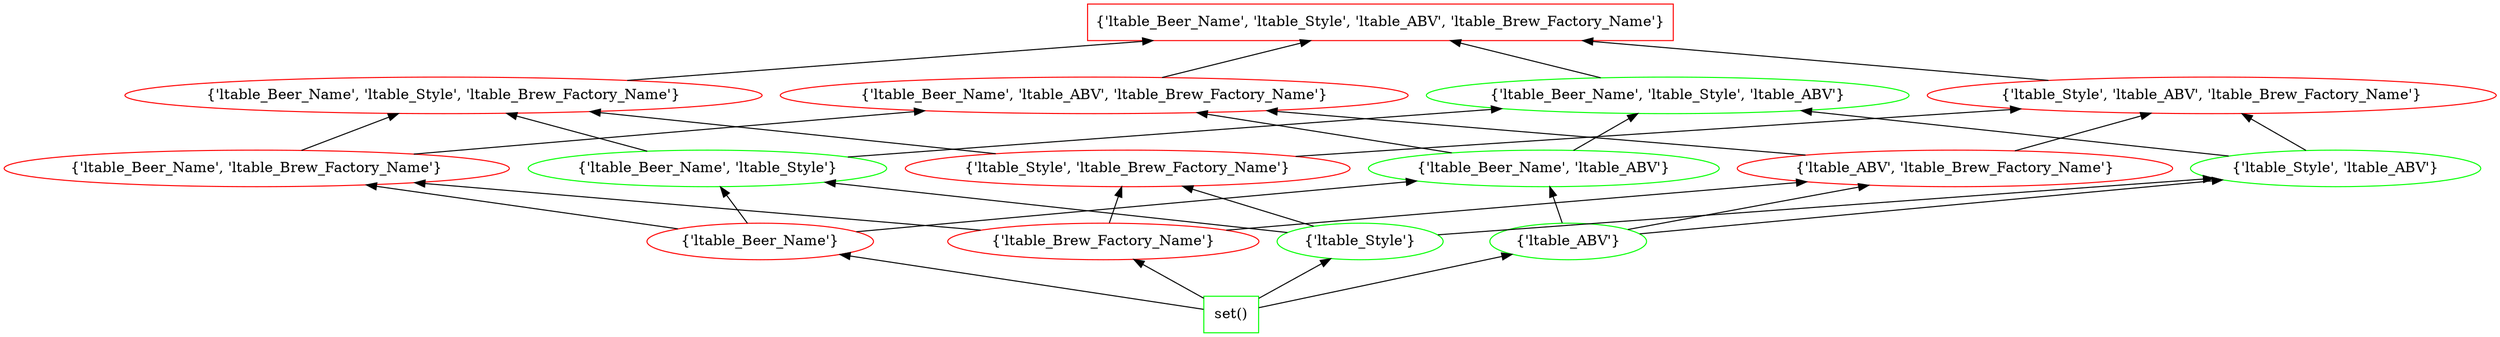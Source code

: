 digraph G {
splines="line"
rankdir=BT
"{'ltable_Beer_Name', 'ltable_Style', 'ltable_ABV', 'ltable_Brew_Factory_Name'}" [shape=box];
"set()" [shape=box];
"set()" [color=green];
"set()" -> "{'ltable_Beer_Name'}";
"set()" -> "{'ltable_Brew_Factory_Name'}";
"set()" -> "{'ltable_Style'}";
"set()" -> "{'ltable_ABV'}";
"{'ltable_Beer_Name'}" [color=red];
"{'ltable_Beer_Name'}" -> "{'ltable_Beer_Name', 'ltable_Brew_Factory_Name'}";
"{'ltable_Beer_Name'}" -> "{'ltable_Beer_Name', 'ltable_Style'}";
"{'ltable_Beer_Name'}" -> "{'ltable_Beer_Name', 'ltable_ABV'}";
"{'ltable_Brew_Factory_Name'}" [color=red];
"{'ltable_Brew_Factory_Name'}" -> "{'ltable_Beer_Name', 'ltable_Brew_Factory_Name'}";
"{'ltable_Brew_Factory_Name'}" -> "{'ltable_Style', 'ltable_Brew_Factory_Name'}";
"{'ltable_Brew_Factory_Name'}" -> "{'ltable_ABV', 'ltable_Brew_Factory_Name'}";
"{'ltable_Style'}" [color=green];
"{'ltable_Style'}" -> "{'ltable_Beer_Name', 'ltable_Style'}";
"{'ltable_Style'}" -> "{'ltable_Style', 'ltable_Brew_Factory_Name'}";
"{'ltable_Style'}" -> "{'ltable_Style', 'ltable_ABV'}";
"{'ltable_ABV'}" [color=green];
"{'ltable_ABV'}" -> "{'ltable_Beer_Name', 'ltable_ABV'}";
"{'ltable_ABV'}" -> "{'ltable_ABV', 'ltable_Brew_Factory_Name'}";
"{'ltable_ABV'}" -> "{'ltable_Style', 'ltable_ABV'}";
"{'ltable_Beer_Name', 'ltable_Brew_Factory_Name'}" [color=red];
"{'ltable_Beer_Name', 'ltable_Brew_Factory_Name'}" -> "{'ltable_Beer_Name', 'ltable_Style', 'ltable_Brew_Factory_Name'}";
"{'ltable_Beer_Name', 'ltable_Brew_Factory_Name'}" -> "{'ltable_Beer_Name', 'ltable_ABV', 'ltable_Brew_Factory_Name'}";
"{'ltable_Beer_Name', 'ltable_Style'}" [color=green];
"{'ltable_Beer_Name', 'ltable_Style'}" -> "{'ltable_Beer_Name', 'ltable_Style', 'ltable_Brew_Factory_Name'}";
"{'ltable_Beer_Name', 'ltable_Style'}" -> "{'ltable_Beer_Name', 'ltable_Style', 'ltable_ABV'}";
"{'ltable_Beer_Name', 'ltable_ABV'}" [color=green];
"{'ltable_Beer_Name', 'ltable_ABV'}" -> "{'ltable_Beer_Name', 'ltable_ABV', 'ltable_Brew_Factory_Name'}";
"{'ltable_Beer_Name', 'ltable_ABV'}" -> "{'ltable_Beer_Name', 'ltable_Style', 'ltable_ABV'}";
"{'ltable_Style', 'ltable_Brew_Factory_Name'}" [color=red];
"{'ltable_Style', 'ltable_Brew_Factory_Name'}" -> "{'ltable_Beer_Name', 'ltable_Style', 'ltable_Brew_Factory_Name'}";
"{'ltable_Style', 'ltable_Brew_Factory_Name'}" -> "{'ltable_Style', 'ltable_ABV', 'ltable_Brew_Factory_Name'}";
"{'ltable_ABV', 'ltable_Brew_Factory_Name'}" [color=red];
"{'ltable_ABV', 'ltable_Brew_Factory_Name'}" -> "{'ltable_Beer_Name', 'ltable_ABV', 'ltable_Brew_Factory_Name'}";
"{'ltable_ABV', 'ltable_Brew_Factory_Name'}" -> "{'ltable_Style', 'ltable_ABV', 'ltable_Brew_Factory_Name'}";
"{'ltable_Style', 'ltable_ABV'}" [color=green];
"{'ltable_Style', 'ltable_ABV'}" -> "{'ltable_Beer_Name', 'ltable_Style', 'ltable_ABV'}";
"{'ltable_Style', 'ltable_ABV'}" -> "{'ltable_Style', 'ltable_ABV', 'ltable_Brew_Factory_Name'}";
"{'ltable_Beer_Name', 'ltable_Style', 'ltable_Brew_Factory_Name'}" [color=red];
"{'ltable_Beer_Name', 'ltable_Style', 'ltable_Brew_Factory_Name'}" -> "{'ltable_Beer_Name', 'ltable_Style', 'ltable_ABV', 'ltable_Brew_Factory_Name'}";
"{'ltable_Beer_Name', 'ltable_ABV', 'ltable_Brew_Factory_Name'}" [color=red];
"{'ltable_Beer_Name', 'ltable_ABV', 'ltable_Brew_Factory_Name'}" -> "{'ltable_Beer_Name', 'ltable_Style', 'ltable_ABV', 'ltable_Brew_Factory_Name'}";
"{'ltable_Beer_Name', 'ltable_Style', 'ltable_ABV'}" [color=green];
"{'ltable_Beer_Name', 'ltable_Style', 'ltable_ABV'}" -> "{'ltable_Beer_Name', 'ltable_Style', 'ltable_ABV', 'ltable_Brew_Factory_Name'}";
"{'ltable_Style', 'ltable_ABV', 'ltable_Brew_Factory_Name'}" [color=red];
"{'ltable_Style', 'ltable_ABV', 'ltable_Brew_Factory_Name'}" -> "{'ltable_Beer_Name', 'ltable_Style', 'ltable_ABV', 'ltable_Brew_Factory_Name'}";
"{'ltable_Beer_Name', 'ltable_Style', 'ltable_ABV', 'ltable_Brew_Factory_Name'}" [color=red];
}